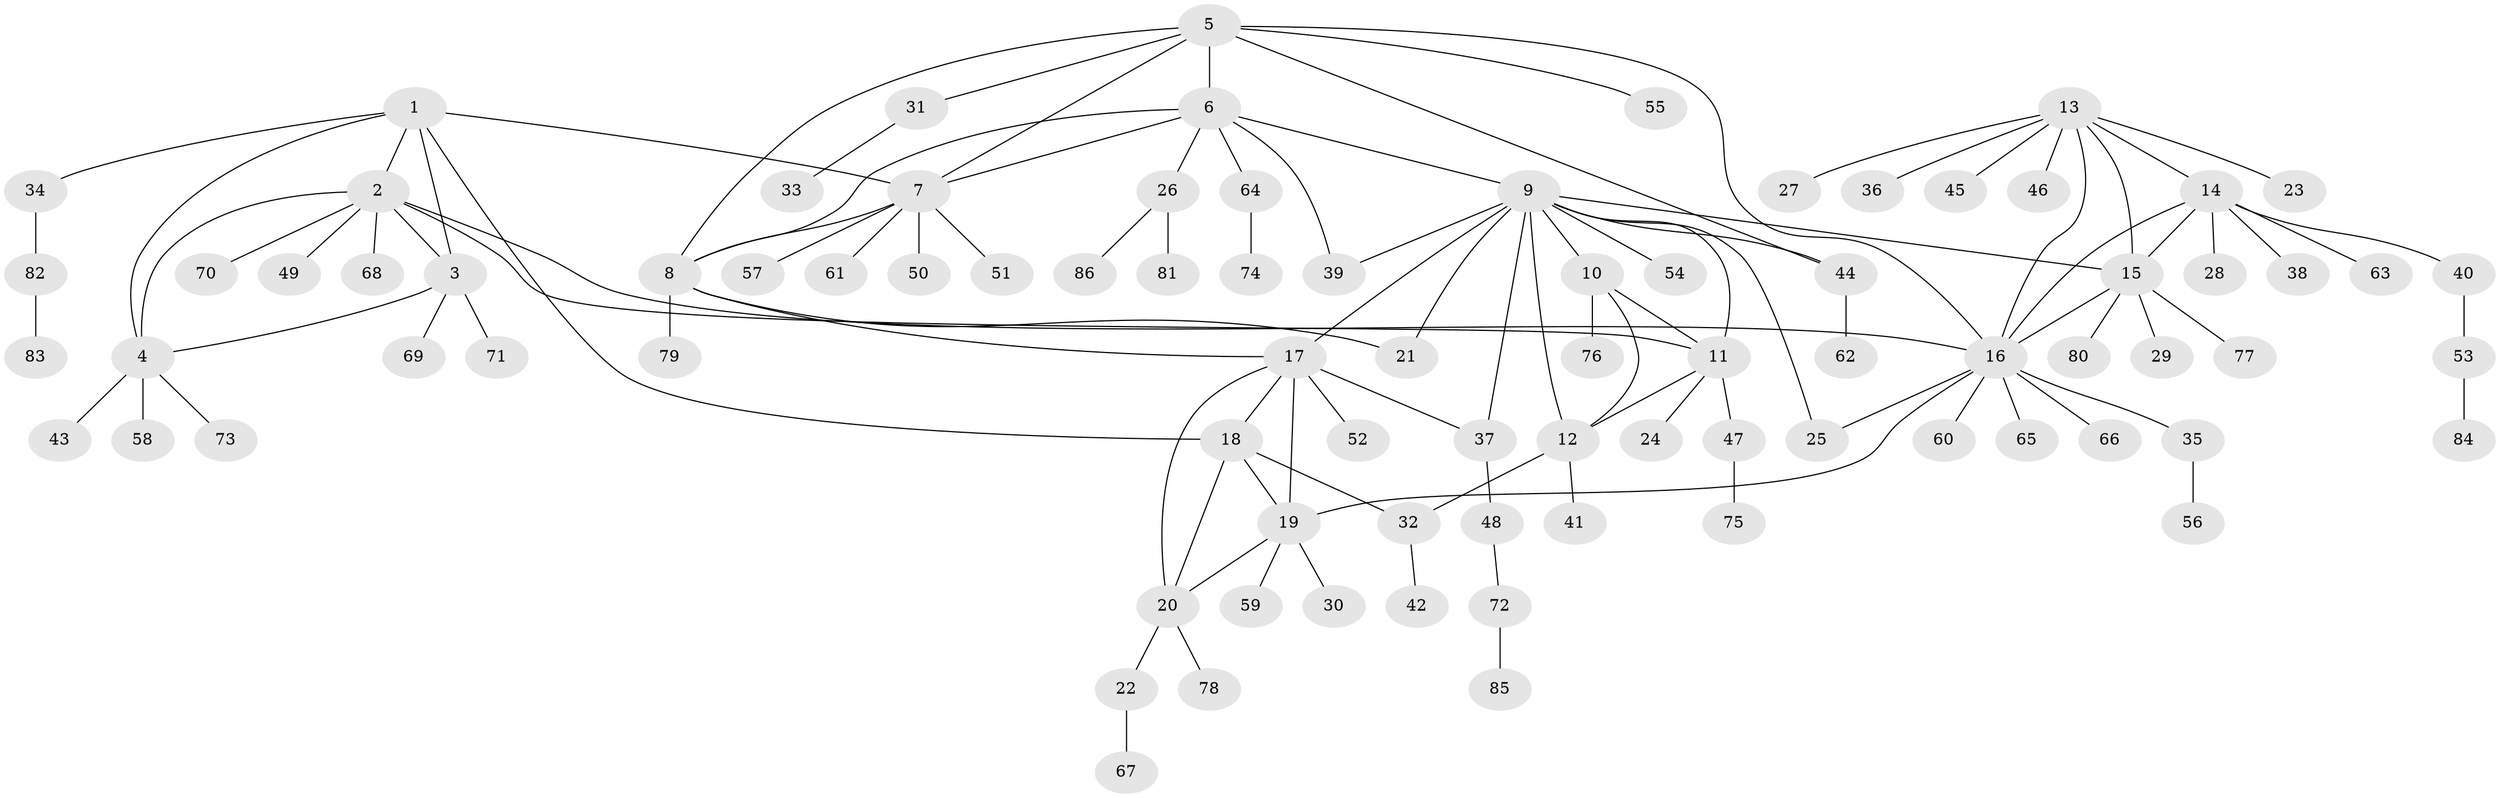 // Generated by graph-tools (version 1.1) at 2025/15/03/09/25 04:15:48]
// undirected, 86 vertices, 112 edges
graph export_dot {
graph [start="1"]
  node [color=gray90,style=filled];
  1;
  2;
  3;
  4;
  5;
  6;
  7;
  8;
  9;
  10;
  11;
  12;
  13;
  14;
  15;
  16;
  17;
  18;
  19;
  20;
  21;
  22;
  23;
  24;
  25;
  26;
  27;
  28;
  29;
  30;
  31;
  32;
  33;
  34;
  35;
  36;
  37;
  38;
  39;
  40;
  41;
  42;
  43;
  44;
  45;
  46;
  47;
  48;
  49;
  50;
  51;
  52;
  53;
  54;
  55;
  56;
  57;
  58;
  59;
  60;
  61;
  62;
  63;
  64;
  65;
  66;
  67;
  68;
  69;
  70;
  71;
  72;
  73;
  74;
  75;
  76;
  77;
  78;
  79;
  80;
  81;
  82;
  83;
  84;
  85;
  86;
  1 -- 2;
  1 -- 3;
  1 -- 4;
  1 -- 7;
  1 -- 18;
  1 -- 34;
  2 -- 3;
  2 -- 4;
  2 -- 11;
  2 -- 16;
  2 -- 49;
  2 -- 68;
  2 -- 70;
  3 -- 4;
  3 -- 69;
  3 -- 71;
  4 -- 43;
  4 -- 58;
  4 -- 73;
  5 -- 6;
  5 -- 7;
  5 -- 8;
  5 -- 16;
  5 -- 31;
  5 -- 44;
  5 -- 55;
  6 -- 7;
  6 -- 8;
  6 -- 9;
  6 -- 26;
  6 -- 39;
  6 -- 64;
  7 -- 8;
  7 -- 50;
  7 -- 51;
  7 -- 57;
  7 -- 61;
  8 -- 17;
  8 -- 21;
  8 -- 79;
  9 -- 10;
  9 -- 11;
  9 -- 12;
  9 -- 15;
  9 -- 17;
  9 -- 21;
  9 -- 25;
  9 -- 37;
  9 -- 39;
  9 -- 44;
  9 -- 54;
  10 -- 11;
  10 -- 12;
  10 -- 76;
  11 -- 12;
  11 -- 24;
  11 -- 47;
  12 -- 32;
  12 -- 41;
  13 -- 14;
  13 -- 15;
  13 -- 16;
  13 -- 23;
  13 -- 27;
  13 -- 36;
  13 -- 45;
  13 -- 46;
  14 -- 15;
  14 -- 16;
  14 -- 28;
  14 -- 38;
  14 -- 40;
  14 -- 63;
  15 -- 16;
  15 -- 29;
  15 -- 77;
  15 -- 80;
  16 -- 19;
  16 -- 25;
  16 -- 35;
  16 -- 60;
  16 -- 65;
  16 -- 66;
  17 -- 18;
  17 -- 19;
  17 -- 20;
  17 -- 37;
  17 -- 52;
  18 -- 19;
  18 -- 20;
  18 -- 32;
  19 -- 20;
  19 -- 30;
  19 -- 59;
  20 -- 22;
  20 -- 78;
  22 -- 67;
  26 -- 81;
  26 -- 86;
  31 -- 33;
  32 -- 42;
  34 -- 82;
  35 -- 56;
  37 -- 48;
  40 -- 53;
  44 -- 62;
  47 -- 75;
  48 -- 72;
  53 -- 84;
  64 -- 74;
  72 -- 85;
  82 -- 83;
}
